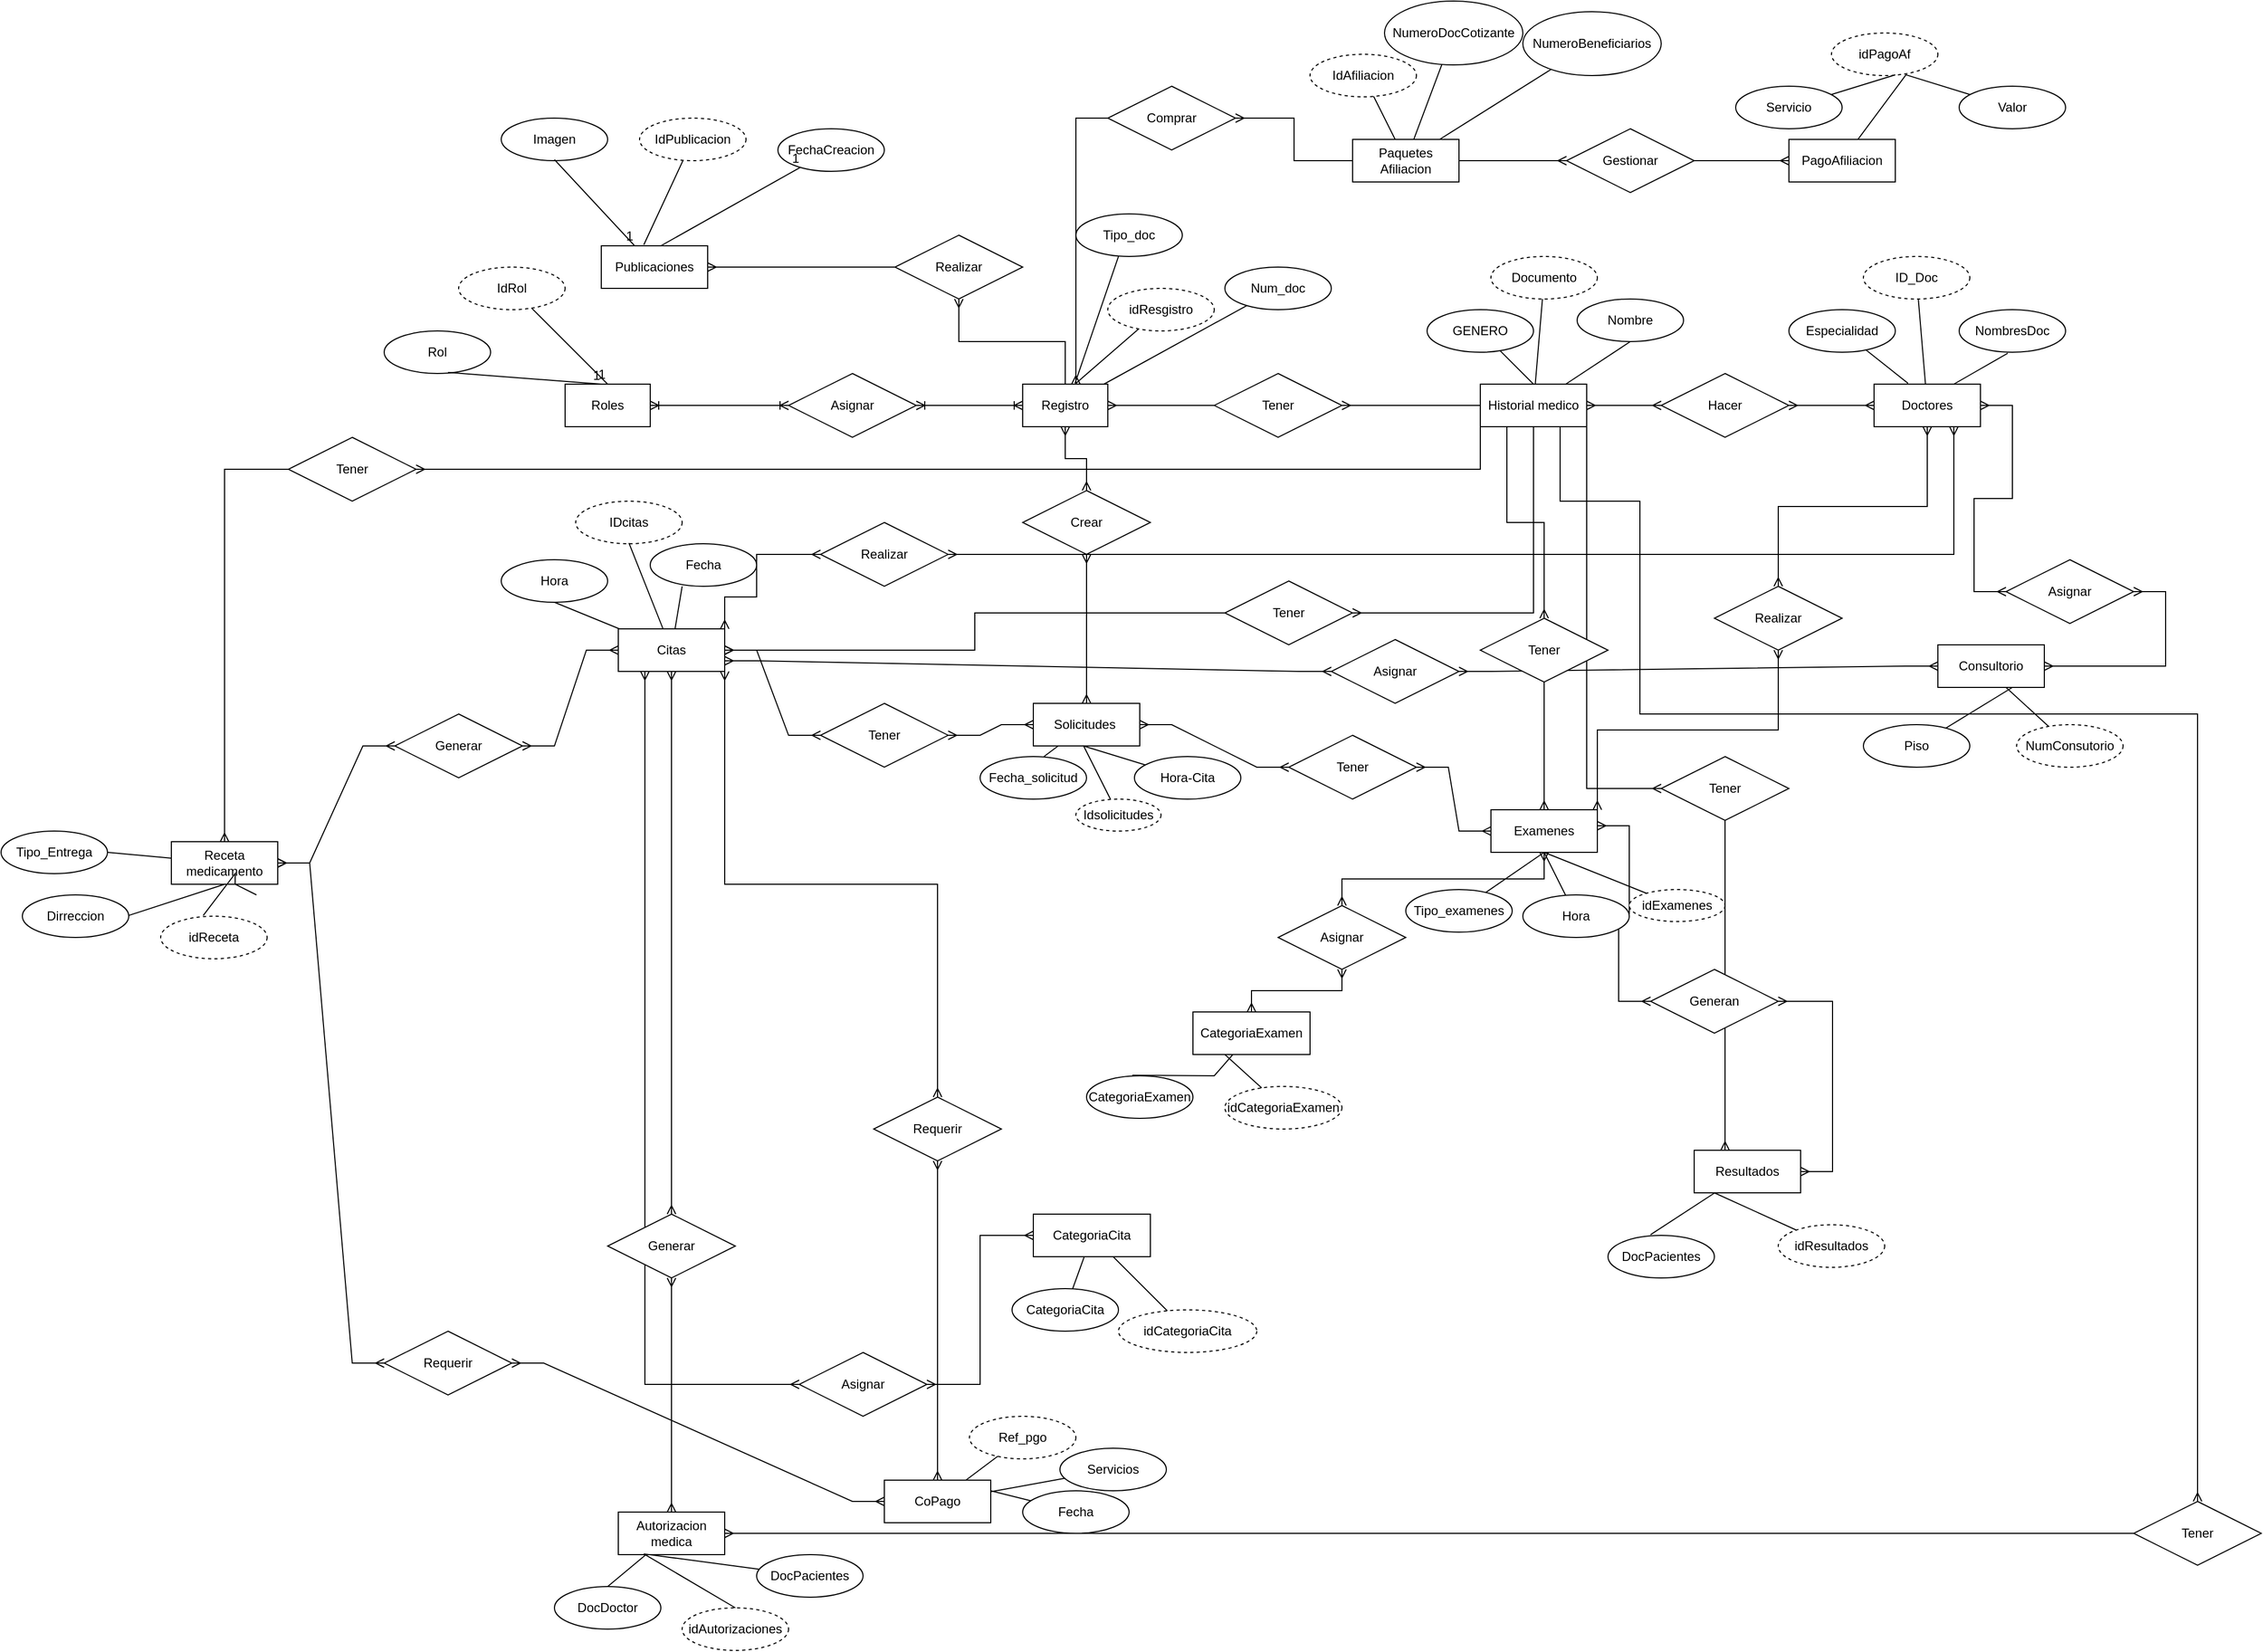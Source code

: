 <mxfile version="24.5.5" type="google">
  <diagram id="TvFTJpD-84633DW3qTHx" name="EntidadRelacion">
    <mxGraphModel grid="1" page="1" gridSize="10" guides="1" tooltips="1" connect="1" arrows="1" fold="1" pageScale="1" pageWidth="827" pageHeight="1169" math="0" shadow="0">
      <root>
        <mxCell id="0" />
        <mxCell id="1" parent="0" />
        <mxCell id="t69FuDpfa9cgYGg4j1Pl-1" value="Roles" style="whiteSpace=wrap;html=1;align=center;" vertex="1" parent="1">
          <mxGeometry x="180" y="320" width="80" height="40" as="geometry" />
        </mxCell>
        <mxCell id="v7Xdblkcc-aNvK0DpxJ9-2" style="edgeStyle=orthogonalEdgeStyle;rounded=0;orthogonalLoop=1;jettySize=auto;html=1;entryX=0.5;entryY=0;entryDx=0;entryDy=0;endArrow=ERmany;endFill=0;startArrow=ERmany;startFill=0;" edge="1" parent="1" source="7DUqJgxupOhNcwciF-pr-10" target="t69FuDpfa9cgYGg4j1Pl-5">
          <mxGeometry relative="1" as="geometry" />
        </mxCell>
        <mxCell id="v7Xdblkcc-aNvK0DpxJ9-4" style="edgeStyle=orthogonalEdgeStyle;rounded=0;orthogonalLoop=1;jettySize=auto;html=1;entryX=0;entryY=0.5;entryDx=0;entryDy=0;startArrow=ERmany;startFill=0;endArrow=none;endFill=0;" edge="1" parent="1" source="JToe3xS23w6gzhWZ4CIW-6" target="t69FuDpfa9cgYGg4j1Pl-3">
          <mxGeometry relative="1" as="geometry" />
        </mxCell>
        <mxCell id="t69FuDpfa9cgYGg4j1Pl-2" value="Registro" style="whiteSpace=wrap;html=1;align=center;" vertex="1" parent="1">
          <mxGeometry x="610" y="320" width="80" height="40" as="geometry" />
        </mxCell>
        <mxCell id="t69FuDpfa9cgYGg4j1Pl-3" value="Paquetes Afiliacion" style="whiteSpace=wrap;html=1;align=center;" vertex="1" parent="1">
          <mxGeometry x="920" y="90" width="100" height="40" as="geometry" />
        </mxCell>
        <mxCell id="t69FuDpfa9cgYGg4j1Pl-4" value="Historial medico" style="whiteSpace=wrap;html=1;align=center;" vertex="1" parent="1">
          <mxGeometry x="1040" y="320" width="100" height="40" as="geometry" />
        </mxCell>
        <mxCell id="t69FuDpfa9cgYGg4j1Pl-5" value="Solicitudes&amp;nbsp;" style="whiteSpace=wrap;html=1;align=center;" vertex="1" parent="1">
          <mxGeometry x="620" y="620" width="100" height="40" as="geometry" />
        </mxCell>
        <mxCell id="v7Xdblkcc-aNvK0DpxJ9-3" style="edgeStyle=orthogonalEdgeStyle;rounded=0;orthogonalLoop=1;jettySize=auto;html=1;endArrow=none;endFill=0;startArrow=ERmany;startFill=0;" edge="1" parent="1" source="JToe3xS23w6gzhWZ4CIW-2" target="t69FuDpfa9cgYGg4j1Pl-2">
          <mxGeometry relative="1" as="geometry" />
        </mxCell>
        <mxCell id="t69FuDpfa9cgYGg4j1Pl-6" value="Publicaciones" style="whiteSpace=wrap;html=1;align=center;" vertex="1" parent="1">
          <mxGeometry x="214" y="190" width="100" height="40" as="geometry" />
        </mxCell>
        <mxCell id="7DUqJgxupOhNcwciF-pr-4" style="edgeStyle=orthogonalEdgeStyle;rounded=0;orthogonalLoop=1;jettySize=auto;html=1;endArrow=ERmany;endFill=0;startArrow=ERmany;startFill=0;" edge="1" parent="1" source="7DUqJgxupOhNcwciF-pr-6" target="t69FuDpfa9cgYGg4j1Pl-4">
          <mxGeometry relative="1" as="geometry" />
        </mxCell>
        <mxCell id="t69FuDpfa9cgYGg4j1Pl-8" value="Doctores" style="whiteSpace=wrap;html=1;align=center;" vertex="1" parent="1">
          <mxGeometry x="1410" y="320" width="100" height="40" as="geometry" />
        </mxCell>
        <mxCell id="7DUqJgxupOhNcwciF-pr-11" style="edgeStyle=orthogonalEdgeStyle;rounded=0;orthogonalLoop=1;jettySize=auto;html=1;startArrow=ERmany;startFill=0;endArrow=none;endFill=0;" edge="1" parent="1" source="7DUqJgxupOhNcwciF-pr-14" target="t69FuDpfa9cgYGg4j1Pl-4">
          <mxGeometry relative="1" as="geometry" />
        </mxCell>
        <mxCell id="7DUqJgxupOhNcwciF-pr-22" style="edgeStyle=orthogonalEdgeStyle;rounded=0;orthogonalLoop=1;jettySize=auto;html=1;exitX=1;exitY=0.5;exitDx=0;exitDy=0;entryX=0;entryY=0.5;entryDx=0;entryDy=0;startArrow=ERmany;startFill=0;endArrow=ERmany;endFill=0;" edge="1" parent="1" source="7DUqJgxupOhNcwciF-pr-48" target="t69FuDpfa9cgYGg4j1Pl-18">
          <mxGeometry relative="1" as="geometry">
            <mxPoint x="320" y="720" as="targetPoint" />
          </mxGeometry>
        </mxCell>
        <mxCell id="7DUqJgxupOhNcwciF-pr-23" style="edgeStyle=orthogonalEdgeStyle;rounded=0;orthogonalLoop=1;jettySize=auto;html=1;startArrow=ERmany;startFill=0;endArrow=ERmany;endFill=0;" edge="1" parent="1" source="7DUqJgxupOhNcwciF-pr-50" target="t69FuDpfa9cgYGg4j1Pl-13">
          <mxGeometry relative="1" as="geometry" />
        </mxCell>
        <mxCell id="7DUqJgxupOhNcwciF-pr-24" style="edgeStyle=orthogonalEdgeStyle;rounded=0;orthogonalLoop=1;jettySize=auto;html=1;entryX=0.5;entryY=0;entryDx=0;entryDy=0;exitX=0.5;exitY=1;exitDx=0;exitDy=0;startArrow=ERmany;startFill=0;endArrow=ERmany;endFill=0;" edge="1" parent="1" source="7DUqJgxupOhNcwciF-pr-53" target="t69FuDpfa9cgYGg4j1Pl-14">
          <mxGeometry relative="1" as="geometry" />
        </mxCell>
        <mxCell id="7DUqJgxupOhNcwciF-pr-78" style="edgeStyle=orthogonalEdgeStyle;rounded=0;orthogonalLoop=1;jettySize=auto;html=1;entryX=0.75;entryY=1;entryDx=0;entryDy=0;exitX=1;exitY=0.5;exitDx=0;exitDy=0;startArrow=ERmany;startFill=0;endArrow=ERmany;endFill=0;" edge="1" parent="1" source="7DUqJgxupOhNcwciF-pr-79" target="t69FuDpfa9cgYGg4j1Pl-8">
          <mxGeometry relative="1" as="geometry">
            <Array as="points">
              <mxPoint x="1485" y="480" />
            </Array>
          </mxGeometry>
        </mxCell>
        <mxCell id="t69FuDpfa9cgYGg4j1Pl-9" value="Citas" style="whiteSpace=wrap;html=1;align=center;" vertex="1" parent="1">
          <mxGeometry x="230" y="550" width="100" height="40" as="geometry" />
        </mxCell>
        <mxCell id="t69FuDpfa9cgYGg4j1Pl-10" value="Consultorio" style="whiteSpace=wrap;html=1;align=center;" vertex="1" parent="1">
          <mxGeometry x="1470" y="565" width="100" height="40" as="geometry" />
        </mxCell>
        <mxCell id="7DUqJgxupOhNcwciF-pr-12" style="edgeStyle=orthogonalEdgeStyle;rounded=0;orthogonalLoop=1;jettySize=auto;html=1;entryX=0.25;entryY=1;entryDx=0;entryDy=0;endArrow=none;endFill=0;startArrow=ERmany;startFill=0;" edge="1" parent="1" source="7DUqJgxupOhNcwciF-pr-69" target="t69FuDpfa9cgYGg4j1Pl-4">
          <mxGeometry relative="1" as="geometry" />
        </mxCell>
        <mxCell id="7DUqJgxupOhNcwciF-pr-27" style="edgeStyle=orthogonalEdgeStyle;rounded=0;orthogonalLoop=1;jettySize=auto;html=1;exitX=0.5;exitY=1;exitDx=0;exitDy=0;startArrow=ERmany;startFill=0;endArrow=ERmany;endFill=0;" edge="1" parent="1" source="7DUqJgxupOhNcwciF-pr-47" target="t69FuDpfa9cgYGg4j1Pl-19">
          <mxGeometry relative="1" as="geometry" />
        </mxCell>
        <mxCell id="7DUqJgxupOhNcwciF-pr-75" style="edgeStyle=orthogonalEdgeStyle;rounded=0;orthogonalLoop=1;jettySize=auto;html=1;exitX=0.5;exitY=0;exitDx=0;exitDy=0;startArrow=ERmany;startFill=0;endArrow=ERmany;endFill=0;" edge="1" parent="1" source="7DUqJgxupOhNcwciF-pr-76" target="t69FuDpfa9cgYGg4j1Pl-8">
          <mxGeometry relative="1" as="geometry" />
        </mxCell>
        <mxCell id="t69FuDpfa9cgYGg4j1Pl-11" value="Examenes" style="whiteSpace=wrap;html=1;align=center;" vertex="1" parent="1">
          <mxGeometry x="1050" y="720" width="100" height="40" as="geometry" />
        </mxCell>
        <mxCell id="7DUqJgxupOhNcwciF-pr-59" style="edgeStyle=orthogonalEdgeStyle;rounded=0;orthogonalLoop=1;jettySize=auto;html=1;entryX=0;entryY=1;entryDx=0;entryDy=0;endArrow=none;endFill=0;startArrow=ERmany;startFill=0;" edge="1" parent="1" source="7DUqJgxupOhNcwciF-pr-61" target="t69FuDpfa9cgYGg4j1Pl-4">
          <mxGeometry relative="1" as="geometry">
            <Array as="points">
              <mxPoint x="1040" y="400" />
            </Array>
          </mxGeometry>
        </mxCell>
        <mxCell id="t69FuDpfa9cgYGg4j1Pl-12" value="Receta medicamento" style="whiteSpace=wrap;html=1;align=center;" vertex="1" parent="1">
          <mxGeometry x="-190" y="750" width="100" height="40" as="geometry" />
        </mxCell>
        <mxCell id="7DUqJgxupOhNcwciF-pr-52" style="edgeStyle=orthogonalEdgeStyle;rounded=0;orthogonalLoop=1;jettySize=auto;html=1;entryX=0.75;entryY=1;entryDx=0;entryDy=0;endArrow=none;endFill=0;startArrow=ERmany;startFill=0;exitX=0.5;exitY=0;exitDx=0;exitDy=0;" edge="1" parent="1" source="7DUqJgxupOhNcwciF-pr-71" target="t69FuDpfa9cgYGg4j1Pl-4">
          <mxGeometry relative="1" as="geometry">
            <Array as="points">
              <mxPoint x="1714" y="630" />
              <mxPoint x="1190" y="630" />
              <mxPoint x="1190" y="430" />
              <mxPoint x="1115" y="430" />
            </Array>
          </mxGeometry>
        </mxCell>
        <mxCell id="t69FuDpfa9cgYGg4j1Pl-13" value="Autorizacion medica" style="whiteSpace=wrap;html=1;align=center;" vertex="1" parent="1">
          <mxGeometry x="230" y="1380" width="100" height="40" as="geometry" />
        </mxCell>
        <mxCell id="t69FuDpfa9cgYGg4j1Pl-14" value="CoPago" style="whiteSpace=wrap;html=1;align=center;" vertex="1" parent="1">
          <mxGeometry x="480" y="1350" width="100" height="40" as="geometry" />
        </mxCell>
        <mxCell id="t69FuDpfa9cgYGg4j1Pl-15" value="PagoAfiliacion" style="whiteSpace=wrap;html=1;align=center;" vertex="1" parent="1">
          <mxGeometry x="1330" y="90" width="100" height="40" as="geometry" />
        </mxCell>
        <mxCell id="7DUqJgxupOhNcwciF-pr-60" style="edgeStyle=orthogonalEdgeStyle;rounded=0;orthogonalLoop=1;jettySize=auto;html=1;entryX=1;entryY=1;entryDx=0;entryDy=0;startArrow=ERmany;startFill=0;endArrow=none;endFill=0;" edge="1" parent="1" source="7DUqJgxupOhNcwciF-pr-63" target="t69FuDpfa9cgYGg4j1Pl-4">
          <mxGeometry relative="1" as="geometry">
            <Array as="points" />
          </mxGeometry>
        </mxCell>
        <mxCell id="t69FuDpfa9cgYGg4j1Pl-16" value="Resultados" style="whiteSpace=wrap;html=1;align=center;" vertex="1" parent="1">
          <mxGeometry x="1241" y="1040" width="100" height="40" as="geometry" />
        </mxCell>
        <mxCell id="t69FuDpfa9cgYGg4j1Pl-18" value="CategoriaCita" style="whiteSpace=wrap;html=1;align=center;" vertex="1" parent="1">
          <mxGeometry x="620" y="1100" width="110" height="40" as="geometry" />
        </mxCell>
        <mxCell id="t69FuDpfa9cgYGg4j1Pl-19" value="CategoriaExamen" style="whiteSpace=wrap;html=1;align=center;" vertex="1" parent="1">
          <mxGeometry x="770" y="910" width="110" height="40" as="geometry" />
        </mxCell>
        <mxCell id="t69FuDpfa9cgYGg4j1Pl-20" style="edgeStyle=orthogonalEdgeStyle;rounded=0;orthogonalLoop=1;jettySize=auto;html=1;exitX=0.5;exitY=1;exitDx=0;exitDy=0;" edge="1" parent="1">
          <mxGeometry relative="1" as="geometry">
            <mxPoint x="680" y="1140" as="sourcePoint" />
            <mxPoint x="680" y="1140" as="targetPoint" />
          </mxGeometry>
        </mxCell>
        <mxCell id="t69FuDpfa9cgYGg4j1Pl-21" value="" style="edgeStyle=entityRelationEdgeStyle;fontSize=12;html=1;endArrow=ERoneToMany;startArrow=ERoneToMany;rounded=0;entryX=0;entryY=0.5;entryDx=0;entryDy=0;" edge="1" parent="1" source="v7Xdblkcc-aNvK0DpxJ9-6" target="t69FuDpfa9cgYGg4j1Pl-2">
          <mxGeometry width="100" height="100" relative="1" as="geometry">
            <mxPoint x="280" y="250" as="sourcePoint" />
            <mxPoint x="380" y="150" as="targetPoint" />
          </mxGeometry>
        </mxCell>
        <mxCell id="t69FuDpfa9cgYGg4j1Pl-22" value="" style="edgeStyle=entityRelationEdgeStyle;fontSize=12;html=1;endArrow=ERmany;rounded=0;" edge="1" parent="1" source="7DUqJgxupOhNcwciF-pr-3" target="t69FuDpfa9cgYGg4j1Pl-2">
          <mxGeometry width="100" height="100" relative="1" as="geometry">
            <mxPoint x="280" y="550" as="sourcePoint" />
            <mxPoint x="380" y="450" as="targetPoint" />
          </mxGeometry>
        </mxCell>
        <mxCell id="t69FuDpfa9cgYGg4j1Pl-27" value="" style="edgeStyle=entityRelationEdgeStyle;fontSize=12;html=1;endArrow=ERmany;rounded=0;" edge="1" parent="1" source="JToe3xS23w6gzhWZ4CIW-7" target="t69FuDpfa9cgYGg4j1Pl-15">
          <mxGeometry width="100" height="100" relative="1" as="geometry">
            <mxPoint x="500" y="350" as="sourcePoint" />
            <mxPoint x="600" y="250" as="targetPoint" />
          </mxGeometry>
        </mxCell>
        <mxCell id="t69FuDpfa9cgYGg4j1Pl-29" value="" style="edgeStyle=entityRelationEdgeStyle;fontSize=12;html=1;endArrow=ERmany;startArrow=ERmany;rounded=0;" edge="1" parent="1" source="7DUqJgxupOhNcwciF-pr-19" target="t69FuDpfa9cgYGg4j1Pl-5">
          <mxGeometry width="100" height="100" relative="1" as="geometry">
            <mxPoint x="390" y="600" as="sourcePoint" />
            <mxPoint x="490" y="500" as="targetPoint" />
            <Array as="points">
              <mxPoint x="330" y="480" />
            </Array>
          </mxGeometry>
        </mxCell>
        <mxCell id="t69FuDpfa9cgYGg4j1Pl-30" value="" style="edgeStyle=entityRelationEdgeStyle;fontSize=12;html=1;endArrow=ERmany;startArrow=ERmany;rounded=0;" edge="1" parent="1" source="7DUqJgxupOhNcwciF-pr-18" target="t69FuDpfa9cgYGg4j1Pl-5">
          <mxGeometry width="100" height="100" relative="1" as="geometry">
            <mxPoint x="390" y="600" as="sourcePoint" />
            <mxPoint x="490" y="500" as="targetPoint" />
          </mxGeometry>
        </mxCell>
        <mxCell id="t69FuDpfa9cgYGg4j1Pl-40" value="" style="edgeStyle=entityRelationEdgeStyle;fontSize=12;html=1;endArrow=ERmany;startArrow=ERmany;rounded=0;" edge="1" parent="1" source="7DUqJgxupOhNcwciF-pr-58" target="t69FuDpfa9cgYGg4j1Pl-9">
          <mxGeometry width="100" height="100" relative="1" as="geometry">
            <mxPoint x="-120" y="790" as="sourcePoint" />
            <mxPoint x="500" y="780" as="targetPoint" />
            <Array as="points" />
          </mxGeometry>
        </mxCell>
        <mxCell id="t69FuDpfa9cgYGg4j1Pl-41" value="" style="edgeStyle=entityRelationEdgeStyle;fontSize=12;html=1;endArrow=ERmany;startArrow=ERmany;rounded=0;" edge="1" parent="1" source="7DUqJgxupOhNcwciF-pr-66" target="t69FuDpfa9cgYGg4j1Pl-16">
          <mxGeometry width="100" height="100" relative="1" as="geometry">
            <mxPoint x="400" y="880" as="sourcePoint" />
            <mxPoint x="540" y="920" as="targetPoint" />
          </mxGeometry>
        </mxCell>
        <mxCell id="t69FuDpfa9cgYGg4j1Pl-43" value="" style="edgeStyle=entityRelationEdgeStyle;fontSize=12;html=1;endArrow=ERmany;startArrow=ERmany;rounded=0;" edge="1" parent="1" source="7DUqJgxupOhNcwciF-pr-56" target="t69FuDpfa9cgYGg4j1Pl-12">
          <mxGeometry width="100" height="100" relative="1" as="geometry">
            <mxPoint x="400" y="1030" as="sourcePoint" />
            <mxPoint x="500" y="930" as="targetPoint" />
            <Array as="points" />
          </mxGeometry>
        </mxCell>
        <mxCell id="t69FuDpfa9cgYGg4j1Pl-49" value="" style="edgeStyle=entityRelationEdgeStyle;fontSize=12;html=1;endArrow=ERmany;startArrow=ERmany;rounded=0;" edge="1" parent="1" source="7DUqJgxupOhNcwciF-pr-8" target="t69FuDpfa9cgYGg4j1Pl-10">
          <mxGeometry width="100" height="100" relative="1" as="geometry">
            <mxPoint x="920" y="470" as="sourcePoint" />
            <mxPoint x="1020" y="370" as="targetPoint" />
          </mxGeometry>
        </mxCell>
        <mxCell id="t69FuDpfa9cgYGg4j1Pl-52" value="" style="edgeStyle=entityRelationEdgeStyle;fontSize=12;html=1;endArrow=ERmany;startArrow=ERmany;rounded=0;" edge="1" parent="1" source="7DUqJgxupOhNcwciF-pr-16" target="t69FuDpfa9cgYGg4j1Pl-10">
          <mxGeometry width="100" height="100" relative="1" as="geometry">
            <mxPoint x="280" y="760" as="sourcePoint" />
            <mxPoint x="380" y="660" as="targetPoint" />
          </mxGeometry>
        </mxCell>
        <mxCell id="v7Xdblkcc-aNvK0DpxJ9-5" value="" style="edgeStyle=entityRelationEdgeStyle;fontSize=12;html=1;endArrow=ERoneToMany;startArrow=ERoneToMany;rounded=0;entryX=0;entryY=0.5;entryDx=0;entryDy=0;" edge="1" parent="1" source="t69FuDpfa9cgYGg4j1Pl-1" target="v7Xdblkcc-aNvK0DpxJ9-6">
          <mxGeometry width="100" height="100" relative="1" as="geometry">
            <mxPoint x="260" y="340" as="sourcePoint" />
            <mxPoint x="630" y="340" as="targetPoint" />
          </mxGeometry>
        </mxCell>
        <mxCell id="v7Xdblkcc-aNvK0DpxJ9-6" value="Asignar" style="shape=rhombus;perimeter=rhombusPerimeter;whiteSpace=wrap;html=1;align=center;" vertex="1" parent="1">
          <mxGeometry x="390" y="310" width="120" height="60" as="geometry" />
        </mxCell>
        <mxCell id="JToe3xS23w6gzhWZ4CIW-4" value="" style="edgeStyle=orthogonalEdgeStyle;rounded=0;orthogonalLoop=1;jettySize=auto;html=1;endArrow=none;endFill=0;startArrow=ERmany;startFill=0;" edge="1" parent="1" source="t69FuDpfa9cgYGg4j1Pl-6" target="JToe3xS23w6gzhWZ4CIW-2">
          <mxGeometry relative="1" as="geometry">
            <mxPoint x="370" y="140" as="sourcePoint" />
            <mxPoint x="670" y="320" as="targetPoint" />
          </mxGeometry>
        </mxCell>
        <mxCell id="JToe3xS23w6gzhWZ4CIW-2" value="Realizar" style="shape=rhombus;perimeter=rhombusPerimeter;whiteSpace=wrap;html=1;align=center;" vertex="1" parent="1">
          <mxGeometry x="490" y="180" width="120" height="60" as="geometry" />
        </mxCell>
        <mxCell id="JToe3xS23w6gzhWZ4CIW-5" value="" style="edgeStyle=orthogonalEdgeStyle;rounded=0;orthogonalLoop=1;jettySize=auto;html=1;entryX=0;entryY=0.5;entryDx=0;entryDy=0;exitX=0.625;exitY=0;exitDx=0;exitDy=0;exitPerimeter=0;startArrow=ERmany;startFill=0;endArrow=none;endFill=0;" edge="1" parent="1" source="t69FuDpfa9cgYGg4j1Pl-2" target="JToe3xS23w6gzhWZ4CIW-6">
          <mxGeometry relative="1" as="geometry">
            <mxPoint x="680" y="320" as="sourcePoint" />
            <mxPoint x="870" y="230" as="targetPoint" />
          </mxGeometry>
        </mxCell>
        <mxCell id="JToe3xS23w6gzhWZ4CIW-6" value="Comprar" style="shape=rhombus;perimeter=rhombusPerimeter;whiteSpace=wrap;html=1;align=center;" vertex="1" parent="1">
          <mxGeometry x="690" y="40" width="120" height="60" as="geometry" />
        </mxCell>
        <mxCell id="JToe3xS23w6gzhWZ4CIW-8" value="" style="edgeStyle=entityRelationEdgeStyle;fontSize=12;html=1;endArrow=ERmany;rounded=0;" edge="1" parent="1" source="t69FuDpfa9cgYGg4j1Pl-3" target="JToe3xS23w6gzhWZ4CIW-7">
          <mxGeometry width="100" height="100" relative="1" as="geometry">
            <mxPoint x="1020" y="110" as="sourcePoint" />
            <mxPoint x="1191" y="110" as="targetPoint" />
          </mxGeometry>
        </mxCell>
        <mxCell id="JToe3xS23w6gzhWZ4CIW-7" value="Gestionar" style="shape=rhombus;perimeter=rhombusPerimeter;whiteSpace=wrap;html=1;align=center;" vertex="1" parent="1">
          <mxGeometry x="1121" y="80" width="120" height="60" as="geometry" />
        </mxCell>
        <mxCell id="7DUqJgxupOhNcwciF-pr-2" value="" style="edgeStyle=entityRelationEdgeStyle;fontSize=12;html=1;endArrow=ERmany;rounded=0;" edge="1" parent="1" source="t69FuDpfa9cgYGg4j1Pl-4" target="7DUqJgxupOhNcwciF-pr-3">
          <mxGeometry width="100" height="100" relative="1" as="geometry">
            <mxPoint x="1040" y="340" as="sourcePoint" />
            <mxPoint x="710" y="340" as="targetPoint" />
          </mxGeometry>
        </mxCell>
        <mxCell id="7DUqJgxupOhNcwciF-pr-3" value="Tener" style="shape=rhombus;perimeter=rhombusPerimeter;whiteSpace=wrap;html=1;align=center;" vertex="1" parent="1">
          <mxGeometry x="790" y="310" width="120" height="60" as="geometry" />
        </mxCell>
        <mxCell id="7DUqJgxupOhNcwciF-pr-5" value="" style="edgeStyle=orthogonalEdgeStyle;rounded=0;orthogonalLoop=1;jettySize=auto;html=1;endArrow=ERmany;endFill=0;startArrow=ERmany;startFill=0;" edge="1" parent="1" source="t69FuDpfa9cgYGg4j1Pl-8" target="7DUqJgxupOhNcwciF-pr-6">
          <mxGeometry relative="1" as="geometry">
            <mxPoint x="1410" y="340" as="sourcePoint" />
            <mxPoint x="1140" y="340" as="targetPoint" />
          </mxGeometry>
        </mxCell>
        <mxCell id="7DUqJgxupOhNcwciF-pr-6" value="Hacer" style="shape=rhombus;perimeter=rhombusPerimeter;whiteSpace=wrap;html=1;align=center;" vertex="1" parent="1">
          <mxGeometry x="1210" y="310" width="120" height="60" as="geometry" />
        </mxCell>
        <mxCell id="7DUqJgxupOhNcwciF-pr-7" value="" style="edgeStyle=entityRelationEdgeStyle;fontSize=12;html=1;endArrow=ERmany;startArrow=ERmany;rounded=0;" edge="1" parent="1" source="t69FuDpfa9cgYGg4j1Pl-8" target="7DUqJgxupOhNcwciF-pr-8">
          <mxGeometry width="100" height="100" relative="1" as="geometry">
            <mxPoint x="1510" y="340" as="sourcePoint" />
            <mxPoint x="1500" y="540" as="targetPoint" />
          </mxGeometry>
        </mxCell>
        <mxCell id="7DUqJgxupOhNcwciF-pr-8" value="Asignar" style="shape=rhombus;perimeter=rhombusPerimeter;whiteSpace=wrap;html=1;align=center;" vertex="1" parent="1">
          <mxGeometry x="1534" y="485" width="120" height="60" as="geometry" />
        </mxCell>
        <mxCell id="7DUqJgxupOhNcwciF-pr-9" value="" style="edgeStyle=orthogonalEdgeStyle;rounded=0;orthogonalLoop=1;jettySize=auto;html=1;entryX=0.5;entryY=0;entryDx=0;entryDy=0;endArrow=ERmany;endFill=0;startArrow=ERmany;startFill=0;" edge="1" parent="1" source="t69FuDpfa9cgYGg4j1Pl-2" target="7DUqJgxupOhNcwciF-pr-10">
          <mxGeometry relative="1" as="geometry">
            <mxPoint x="670" y="360" as="sourcePoint" />
            <mxPoint x="670" y="560" as="targetPoint" />
          </mxGeometry>
        </mxCell>
        <mxCell id="7DUqJgxupOhNcwciF-pr-10" value="Crear" style="shape=rhombus;perimeter=rhombusPerimeter;whiteSpace=wrap;html=1;align=center;" vertex="1" parent="1">
          <mxGeometry x="610" y="420" width="120" height="60" as="geometry" />
        </mxCell>
        <mxCell id="7DUqJgxupOhNcwciF-pr-13" value="" style="edgeStyle=orthogonalEdgeStyle;rounded=0;orthogonalLoop=1;jettySize=auto;html=1;startArrow=ERmany;startFill=0;endArrow=none;endFill=0;" edge="1" parent="1" source="t69FuDpfa9cgYGg4j1Pl-9" target="7DUqJgxupOhNcwciF-pr-14">
          <mxGeometry relative="1" as="geometry">
            <mxPoint x="400" y="580" as="sourcePoint" />
            <mxPoint x="1090" y="360" as="targetPoint" />
          </mxGeometry>
        </mxCell>
        <mxCell id="7DUqJgxupOhNcwciF-pr-14" value="Tener" style="shape=rhombus;perimeter=rhombusPerimeter;whiteSpace=wrap;html=1;align=center;" vertex="1" parent="1">
          <mxGeometry x="800" y="505" width="120" height="60" as="geometry" />
        </mxCell>
        <mxCell id="7DUqJgxupOhNcwciF-pr-15" value="" style="edgeStyle=entityRelationEdgeStyle;fontSize=12;html=1;endArrow=ERmany;startArrow=ERmany;rounded=0;exitX=1;exitY=0.75;exitDx=0;exitDy=0;" edge="1" parent="1" source="t69FuDpfa9cgYGg4j1Pl-9" target="7DUqJgxupOhNcwciF-pr-16">
          <mxGeometry width="100" height="100" relative="1" as="geometry">
            <mxPoint x="400" y="590" as="sourcePoint" />
            <mxPoint x="1470" y="585" as="targetPoint" />
          </mxGeometry>
        </mxCell>
        <mxCell id="7DUqJgxupOhNcwciF-pr-16" value="Asignar" style="shape=rhombus;perimeter=rhombusPerimeter;whiteSpace=wrap;html=1;align=center;" vertex="1" parent="1">
          <mxGeometry x="900" y="560" width="120" height="60" as="geometry" />
        </mxCell>
        <mxCell id="7DUqJgxupOhNcwciF-pr-17" value="" style="edgeStyle=entityRelationEdgeStyle;fontSize=12;html=1;endArrow=ERmany;startArrow=ERmany;rounded=0;" edge="1" parent="1" source="t69FuDpfa9cgYGg4j1Pl-9" target="7DUqJgxupOhNcwciF-pr-18">
          <mxGeometry width="100" height="100" relative="1" as="geometry">
            <mxPoint x="330" y="570" as="sourcePoint" />
            <mxPoint x="620" y="640" as="targetPoint" />
          </mxGeometry>
        </mxCell>
        <mxCell id="7DUqJgxupOhNcwciF-pr-18" value="Tener" style="shape=rhombus;perimeter=rhombusPerimeter;whiteSpace=wrap;html=1;align=center;" vertex="1" parent="1">
          <mxGeometry x="420" y="620" width="120" height="60" as="geometry" />
        </mxCell>
        <mxCell id="7DUqJgxupOhNcwciF-pr-20" value="" style="edgeStyle=entityRelationEdgeStyle;fontSize=12;html=1;endArrow=ERmany;startArrow=ERmany;rounded=0;" edge="1" parent="1" source="t69FuDpfa9cgYGg4j1Pl-11" target="7DUqJgxupOhNcwciF-pr-19">
          <mxGeometry width="100" height="100" relative="1" as="geometry">
            <mxPoint x="1050" y="740" as="sourcePoint" />
            <mxPoint x="720" y="640" as="targetPoint" />
            <Array as="points">
              <mxPoint x="340" y="610" />
              <mxPoint x="380" y="470" />
            </Array>
          </mxGeometry>
        </mxCell>
        <mxCell id="7DUqJgxupOhNcwciF-pr-19" value="Tener" style="shape=rhombus;perimeter=rhombusPerimeter;whiteSpace=wrap;html=1;align=center;" vertex="1" parent="1">
          <mxGeometry x="860" y="650" width="120" height="60" as="geometry" />
        </mxCell>
        <mxCell id="7DUqJgxupOhNcwciF-pr-46" value="" style="edgeStyle=orthogonalEdgeStyle;rounded=0;orthogonalLoop=1;jettySize=auto;html=1;exitX=0.5;exitY=1;exitDx=0;exitDy=0;startArrow=ERmany;startFill=0;endArrow=ERmany;endFill=0;" edge="1" parent="1" source="t69FuDpfa9cgYGg4j1Pl-11" target="7DUqJgxupOhNcwciF-pr-47">
          <mxGeometry relative="1" as="geometry">
            <mxPoint x="1100" y="760" as="sourcePoint" />
            <mxPoint x="805" y="910" as="targetPoint" />
          </mxGeometry>
        </mxCell>
        <mxCell id="7DUqJgxupOhNcwciF-pr-47" value="Asignar" style="shape=rhombus;perimeter=rhombusPerimeter;whiteSpace=wrap;html=1;align=center;" vertex="1" parent="1">
          <mxGeometry x="850" y="810" width="120" height="60" as="geometry" />
        </mxCell>
        <mxCell id="7DUqJgxupOhNcwciF-pr-49" value="" style="edgeStyle=orthogonalEdgeStyle;rounded=0;orthogonalLoop=1;jettySize=auto;html=1;exitX=0.25;exitY=1;exitDx=0;exitDy=0;entryX=0;entryY=0.5;entryDx=0;entryDy=0;startArrow=ERmany;startFill=0;endArrow=ERmany;endFill=0;" edge="1" parent="1" source="t69FuDpfa9cgYGg4j1Pl-9" target="7DUqJgxupOhNcwciF-pr-48">
          <mxGeometry relative="1" as="geometry">
            <mxPoint x="660" y="1270" as="targetPoint" />
            <mxPoint x="255" y="590" as="sourcePoint" />
          </mxGeometry>
        </mxCell>
        <mxCell id="7DUqJgxupOhNcwciF-pr-48" value="Asignar" style="shape=rhombus;perimeter=rhombusPerimeter;whiteSpace=wrap;html=1;align=center;" vertex="1" parent="1">
          <mxGeometry x="400" y="1230" width="120" height="60" as="geometry" />
        </mxCell>
        <mxCell id="7DUqJgxupOhNcwciF-pr-51" value="" style="edgeStyle=orthogonalEdgeStyle;rounded=0;orthogonalLoop=1;jettySize=auto;html=1;startArrow=ERmany;startFill=0;endArrow=ERmany;endFill=0;" edge="1" parent="1" source="t69FuDpfa9cgYGg4j1Pl-9" target="7DUqJgxupOhNcwciF-pr-50">
          <mxGeometry relative="1" as="geometry">
            <mxPoint x="280" y="590" as="sourcePoint" />
            <mxPoint x="280" y="1370" as="targetPoint" />
          </mxGeometry>
        </mxCell>
        <mxCell id="7DUqJgxupOhNcwciF-pr-50" value="Generar" style="shape=rhombus;perimeter=rhombusPerimeter;whiteSpace=wrap;html=1;align=center;" vertex="1" parent="1">
          <mxGeometry x="220" y="1100" width="120" height="60" as="geometry" />
        </mxCell>
        <mxCell id="7DUqJgxupOhNcwciF-pr-54" value="" style="edgeStyle=orthogonalEdgeStyle;rounded=0;orthogonalLoop=1;jettySize=auto;html=1;entryX=0.5;entryY=0;entryDx=0;entryDy=0;exitX=1;exitY=1;exitDx=0;exitDy=0;startArrow=ERmany;startFill=0;endArrow=ERmany;endFill=0;" edge="1" parent="1" source="t69FuDpfa9cgYGg4j1Pl-9" target="7DUqJgxupOhNcwciF-pr-53">
          <mxGeometry relative="1" as="geometry">
            <mxPoint x="330" y="590" as="sourcePoint" />
            <mxPoint x="480" y="1350" as="targetPoint" />
          </mxGeometry>
        </mxCell>
        <mxCell id="7DUqJgxupOhNcwciF-pr-53" value="Requerir" style="shape=rhombus;perimeter=rhombusPerimeter;whiteSpace=wrap;html=1;align=center;" vertex="1" parent="1">
          <mxGeometry x="470" y="990" width="120" height="60" as="geometry" />
        </mxCell>
        <mxCell id="7DUqJgxupOhNcwciF-pr-55" value="" style="edgeStyle=entityRelationEdgeStyle;fontSize=12;html=1;endArrow=ERmany;startArrow=ERmany;rounded=0;" edge="1" parent="1" source="t69FuDpfa9cgYGg4j1Pl-14" target="7DUqJgxupOhNcwciF-pr-56">
          <mxGeometry width="100" height="100" relative="1" as="geometry">
            <mxPoint x="480" y="1370" as="sourcePoint" />
            <mxPoint x="-90" y="770" as="targetPoint" />
            <Array as="points">
              <mxPoint x="170" y="990" />
            </Array>
          </mxGeometry>
        </mxCell>
        <mxCell id="7DUqJgxupOhNcwciF-pr-56" value="Requerir" style="shape=rhombus;perimeter=rhombusPerimeter;whiteSpace=wrap;html=1;align=center;" vertex="1" parent="1">
          <mxGeometry x="10" y="1210" width="120" height="60" as="geometry" />
        </mxCell>
        <mxCell id="7DUqJgxupOhNcwciF-pr-57" value="" style="edgeStyle=entityRelationEdgeStyle;fontSize=12;html=1;endArrow=ERmany;startArrow=ERmany;rounded=0;" edge="1" parent="1" source="t69FuDpfa9cgYGg4j1Pl-12" target="7DUqJgxupOhNcwciF-pr-58">
          <mxGeometry width="100" height="100" relative="1" as="geometry">
            <mxPoint x="-90" y="770" as="sourcePoint" />
            <mxPoint x="230" y="570" as="targetPoint" />
            <Array as="points">
              <mxPoint x="-80" y="820" />
            </Array>
          </mxGeometry>
        </mxCell>
        <mxCell id="7DUqJgxupOhNcwciF-pr-58" value="Generar" style="shape=rhombus;perimeter=rhombusPerimeter;whiteSpace=wrap;html=1;align=center;" vertex="1" parent="1">
          <mxGeometry x="20" y="630" width="120" height="60" as="geometry" />
        </mxCell>
        <mxCell id="7DUqJgxupOhNcwciF-pr-62" value="" style="edgeStyle=orthogonalEdgeStyle;rounded=0;orthogonalLoop=1;jettySize=auto;html=1;entryX=0;entryY=1;entryDx=0;entryDy=0;endArrow=none;endFill=0;startArrow=ERmany;startFill=0;" edge="1" parent="1" source="t69FuDpfa9cgYGg4j1Pl-12" target="7DUqJgxupOhNcwciF-pr-61">
          <mxGeometry relative="1" as="geometry">
            <mxPoint x="-140" y="750" as="sourcePoint" />
            <mxPoint x="1040" y="360" as="targetPoint" />
            <Array as="points">
              <mxPoint x="-140" y="400" />
            </Array>
          </mxGeometry>
        </mxCell>
        <mxCell id="7DUqJgxupOhNcwciF-pr-61" value="Tener" style="shape=rhombus;perimeter=rhombusPerimeter;whiteSpace=wrap;html=1;align=center;" vertex="1" parent="1">
          <mxGeometry x="-80" y="370" width="120" height="60" as="geometry" />
        </mxCell>
        <mxCell id="7DUqJgxupOhNcwciF-pr-65" value="" style="edgeStyle=orthogonalEdgeStyle;rounded=0;orthogonalLoop=1;jettySize=auto;html=1;entryX=0.5;entryY=1;entryDx=0;entryDy=0;startArrow=ERmany;startFill=0;endArrow=none;endFill=0;" edge="1" parent="1" source="t69FuDpfa9cgYGg4j1Pl-16" target="7DUqJgxupOhNcwciF-pr-63">
          <mxGeometry relative="1" as="geometry">
            <mxPoint x="1270" y="980" as="sourcePoint" />
            <mxPoint x="1140" y="360" as="targetPoint" />
            <Array as="points">
              <mxPoint x="1270" y="830" />
              <mxPoint x="1270" y="830" />
            </Array>
          </mxGeometry>
        </mxCell>
        <mxCell id="7DUqJgxupOhNcwciF-pr-63" value="Tener" style="shape=rhombus;perimeter=rhombusPerimeter;whiteSpace=wrap;html=1;align=center;" vertex="1" parent="1">
          <mxGeometry x="1210" y="670" width="120" height="60" as="geometry" />
        </mxCell>
        <mxCell id="7DUqJgxupOhNcwciF-pr-67" value="" style="edgeStyle=entityRelationEdgeStyle;fontSize=12;html=1;endArrow=ERmany;startArrow=ERmany;rounded=0;" edge="1" parent="1" target="7DUqJgxupOhNcwciF-pr-66">
          <mxGeometry width="100" height="100" relative="1" as="geometry">
            <mxPoint x="1150" y="735" as="sourcePoint" />
            <mxPoint x="1200" y="895" as="targetPoint" />
          </mxGeometry>
        </mxCell>
        <mxCell id="7DUqJgxupOhNcwciF-pr-66" value="Generan" style="shape=rhombus;perimeter=rhombusPerimeter;whiteSpace=wrap;html=1;align=center;" vertex="1" parent="1">
          <mxGeometry x="1200" y="870" width="120" height="60" as="geometry" />
        </mxCell>
        <mxCell id="7DUqJgxupOhNcwciF-pr-68" value="" style="edgeStyle=orthogonalEdgeStyle;rounded=0;orthogonalLoop=1;jettySize=auto;html=1;entryX=0.5;entryY=1;entryDx=0;entryDy=0;endArrow=none;endFill=0;startArrow=ERmany;startFill=0;" edge="1" parent="1" source="t69FuDpfa9cgYGg4j1Pl-11" target="7DUqJgxupOhNcwciF-pr-69">
          <mxGeometry relative="1" as="geometry">
            <mxPoint x="1100" y="720" as="sourcePoint" />
            <mxPoint x="1065" y="360" as="targetPoint" />
          </mxGeometry>
        </mxCell>
        <mxCell id="7DUqJgxupOhNcwciF-pr-69" value="Tener" style="shape=rhombus;perimeter=rhombusPerimeter;whiteSpace=wrap;html=1;align=center;" vertex="1" parent="1">
          <mxGeometry x="1040" y="540" width="120" height="60" as="geometry" />
        </mxCell>
        <mxCell id="7DUqJgxupOhNcwciF-pr-72" value="" style="edgeStyle=orthogonalEdgeStyle;rounded=0;orthogonalLoop=1;jettySize=auto;html=1;endArrow=none;endFill=0;startArrow=ERmany;startFill=0;entryX=0;entryY=0.5;entryDx=0;entryDy=0;" edge="1" parent="1" source="t69FuDpfa9cgYGg4j1Pl-13" target="7DUqJgxupOhNcwciF-pr-71">
          <mxGeometry relative="1" as="geometry">
            <mxPoint x="330" y="1400" as="sourcePoint" />
            <mxPoint x="1060" y="1330" as="targetPoint" />
            <Array as="points" />
          </mxGeometry>
        </mxCell>
        <mxCell id="7DUqJgxupOhNcwciF-pr-71" value="Tener" style="shape=rhombus;perimeter=rhombusPerimeter;whiteSpace=wrap;html=1;align=center;" vertex="1" parent="1">
          <mxGeometry x="1654" y="1370" width="120" height="60" as="geometry" />
        </mxCell>
        <mxCell id="7DUqJgxupOhNcwciF-pr-77" value="" style="edgeStyle=orthogonalEdgeStyle;rounded=0;orthogonalLoop=1;jettySize=auto;html=1;exitX=1;exitY=0;exitDx=0;exitDy=0;startArrow=ERmany;startFill=0;endArrow=ERmany;endFill=0;" edge="1" parent="1" source="t69FuDpfa9cgYGg4j1Pl-11" target="7DUqJgxupOhNcwciF-pr-76">
          <mxGeometry relative="1" as="geometry">
            <mxPoint x="1150" y="720" as="sourcePoint" />
            <mxPoint x="1460" y="360" as="targetPoint" />
          </mxGeometry>
        </mxCell>
        <mxCell id="7DUqJgxupOhNcwciF-pr-76" value="Realizar" style="shape=rhombus;perimeter=rhombusPerimeter;whiteSpace=wrap;html=1;align=center;" vertex="1" parent="1">
          <mxGeometry x="1260" y="510" width="120" height="60" as="geometry" />
        </mxCell>
        <mxCell id="7DUqJgxupOhNcwciF-pr-80" value="" style="edgeStyle=orthogonalEdgeStyle;rounded=0;orthogonalLoop=1;jettySize=auto;html=1;entryX=0;entryY=0.5;entryDx=0;entryDy=0;exitX=1;exitY=0;exitDx=0;exitDy=0;endArrow=ERmany;endFill=0;startArrow=ERmany;startFill=0;" edge="1" parent="1" source="t69FuDpfa9cgYGg4j1Pl-9" target="7DUqJgxupOhNcwciF-pr-79">
          <mxGeometry relative="1" as="geometry">
            <mxPoint x="280" y="550" as="sourcePoint" />
            <mxPoint x="1485" y="360" as="targetPoint" />
            <Array as="points">
              <mxPoint x="330" y="520" />
              <mxPoint x="360" y="520" />
              <mxPoint x="360" y="480" />
            </Array>
          </mxGeometry>
        </mxCell>
        <mxCell id="7DUqJgxupOhNcwciF-pr-79" value="Realizar" style="shape=rhombus;perimeter=rhombusPerimeter;whiteSpace=wrap;html=1;align=center;" vertex="1" parent="1">
          <mxGeometry x="420" y="450" width="120" height="60" as="geometry" />
        </mxCell>
        <mxCell id="novI5w1kqL9FpV3VyfAw-1" value="IdAfiliacion" style="ellipse;whiteSpace=wrap;html=1;align=center;dashed=1;" vertex="1" parent="1">
          <mxGeometry x="880" y="10" width="100" height="40" as="geometry" />
        </mxCell>
        <mxCell id="novI5w1kqL9FpV3VyfAw-2" value="NumeroDocCotizante" style="ellipse;whiteSpace=wrap;html=1;align=center;" vertex="1" parent="1">
          <mxGeometry x="950" y="-40" width="130" height="60" as="geometry" />
        </mxCell>
        <mxCell id="novI5w1kqL9FpV3VyfAw-4" value="NumeroBeneficiarios" style="ellipse;whiteSpace=wrap;html=1;align=center;" vertex="1" parent="1">
          <mxGeometry x="1080" y="-30" width="130" height="60" as="geometry" />
        </mxCell>
        <mxCell id="novI5w1kqL9FpV3VyfAw-5" value="" style="endArrow=none;html=1;rounded=0;" edge="1" parent="1" source="novI5w1kqL9FpV3VyfAw-1" target="t69FuDpfa9cgYGg4j1Pl-3">
          <mxGeometry relative="1" as="geometry">
            <mxPoint x="1100" y="160" as="sourcePoint" />
            <mxPoint x="1260" y="160" as="targetPoint" />
          </mxGeometry>
        </mxCell>
        <mxCell id="novI5w1kqL9FpV3VyfAw-8" value="" style="endArrow=none;html=1;rounded=0;" edge="1" parent="1" source="novI5w1kqL9FpV3VyfAw-2" target="t69FuDpfa9cgYGg4j1Pl-3">
          <mxGeometry relative="1" as="geometry">
            <mxPoint x="1100" y="160" as="sourcePoint" />
            <mxPoint x="1260" y="160" as="targetPoint" />
          </mxGeometry>
        </mxCell>
        <mxCell id="novI5w1kqL9FpV3VyfAw-9" value="" style="endArrow=none;html=1;rounded=0;" edge="1" parent="1" source="novI5w1kqL9FpV3VyfAw-4" target="t69FuDpfa9cgYGg4j1Pl-3">
          <mxGeometry relative="1" as="geometry">
            <mxPoint x="1100" y="160" as="sourcePoint" />
            <mxPoint x="1260" y="160" as="targetPoint" />
          </mxGeometry>
        </mxCell>
        <mxCell id="novI5w1kqL9FpV3VyfAw-10" value="idResgistro" style="ellipse;whiteSpace=wrap;html=1;align=center;dashed=1;" vertex="1" parent="1">
          <mxGeometry x="690" y="230" width="100" height="40" as="geometry" />
        </mxCell>
        <mxCell id="novI5w1kqL9FpV3VyfAw-11" value="Tipo_doc" style="ellipse;whiteSpace=wrap;html=1;align=center;" vertex="1" parent="1">
          <mxGeometry x="660" y="160" width="100" height="40" as="geometry" />
        </mxCell>
        <mxCell id="novI5w1kqL9FpV3VyfAw-12" value="Num_doc" style="ellipse;whiteSpace=wrap;html=1;align=center;" vertex="1" parent="1">
          <mxGeometry x="800" y="210" width="100" height="40" as="geometry" />
        </mxCell>
        <mxCell id="novI5w1kqL9FpV3VyfAw-14" value="" style="endArrow=none;html=1;rounded=0;" edge="1" parent="1" source="t69FuDpfa9cgYGg4j1Pl-2" target="novI5w1kqL9FpV3VyfAw-12">
          <mxGeometry relative="1" as="geometry">
            <mxPoint x="660" y="310" as="sourcePoint" />
            <mxPoint x="820" y="310" as="targetPoint" />
          </mxGeometry>
        </mxCell>
        <mxCell id="novI5w1kqL9FpV3VyfAw-15" value="" style="endArrow=none;html=1;rounded=0;" edge="1" parent="1" target="novI5w1kqL9FpV3VyfAw-10">
          <mxGeometry relative="1" as="geometry">
            <mxPoint x="660" y="319.31" as="sourcePoint" />
            <mxPoint x="820" y="319.31" as="targetPoint" />
          </mxGeometry>
        </mxCell>
        <mxCell id="novI5w1kqL9FpV3VyfAw-16" value="" style="endArrow=none;html=1;rounded=0;exitX=0.615;exitY=-0.02;exitDx=0;exitDy=0;exitPerimeter=0;" edge="1" parent="1" source="t69FuDpfa9cgYGg4j1Pl-2">
          <mxGeometry relative="1" as="geometry">
            <mxPoint x="660" y="309.31" as="sourcePoint" />
            <mxPoint x="700" y="200" as="targetPoint" />
          </mxGeometry>
        </mxCell>
        <mxCell id="novI5w1kqL9FpV3VyfAw-17" value="ID_Doc" style="ellipse;whiteSpace=wrap;html=1;align=center;dashed=1;" vertex="1" parent="1">
          <mxGeometry x="1400" y="200" width="100" height="40" as="geometry" />
        </mxCell>
        <mxCell id="novI5w1kqL9FpV3VyfAw-18" value="Especialidad" style="ellipse;whiteSpace=wrap;html=1;align=center;" vertex="1" parent="1">
          <mxGeometry x="1330" y="250" width="100" height="40" as="geometry" />
        </mxCell>
        <mxCell id="novI5w1kqL9FpV3VyfAw-19" value="NombresDoc" style="ellipse;whiteSpace=wrap;html=1;align=center;" vertex="1" parent="1">
          <mxGeometry x="1490" y="250" width="100" height="40" as="geometry" />
        </mxCell>
        <mxCell id="novI5w1kqL9FpV3VyfAw-20" value="" style="endArrow=none;html=1;rounded=0;" edge="1" parent="1" source="novI5w1kqL9FpV3VyfAw-17" target="t69FuDpfa9cgYGg4j1Pl-8">
          <mxGeometry relative="1" as="geometry">
            <mxPoint x="1374" y="300" as="sourcePoint" />
            <mxPoint x="1534" y="300" as="targetPoint" />
          </mxGeometry>
        </mxCell>
        <mxCell id="novI5w1kqL9FpV3VyfAw-21" value="" style="endArrow=none;html=1;rounded=0;entryX=0.457;entryY=1.023;entryDx=0;entryDy=0;entryPerimeter=0;exitX=0.75;exitY=0;exitDx=0;exitDy=0;" edge="1" parent="1" source="t69FuDpfa9cgYGg4j1Pl-8" target="novI5w1kqL9FpV3VyfAw-19">
          <mxGeometry relative="1" as="geometry">
            <mxPoint x="1480" y="309.31" as="sourcePoint" />
            <mxPoint x="1640" y="309.31" as="targetPoint" />
          </mxGeometry>
        </mxCell>
        <mxCell id="novI5w1kqL9FpV3VyfAw-22" value="" style="endArrow=none;html=1;rounded=0;entryX=0.319;entryY=-0.02;entryDx=0;entryDy=0;entryPerimeter=0;" edge="1" parent="1" source="novI5w1kqL9FpV3VyfAw-18" target="t69FuDpfa9cgYGg4j1Pl-8">
          <mxGeometry relative="1" as="geometry">
            <mxPoint x="1300" y="309.31" as="sourcePoint" />
            <mxPoint x="1460" y="309.31" as="targetPoint" />
          </mxGeometry>
        </mxCell>
        <mxCell id="novI5w1kqL9FpV3VyfAw-23" value="Documento" style="ellipse;whiteSpace=wrap;html=1;align=center;dashed=1;" vertex="1" parent="1">
          <mxGeometry x="1050" y="200" width="100" height="40" as="geometry" />
        </mxCell>
        <mxCell id="novI5w1kqL9FpV3VyfAw-24" value="Nombre" style="ellipse;whiteSpace=wrap;html=1;align=center;" vertex="1" parent="1">
          <mxGeometry x="1131" y="240" width="100" height="40" as="geometry" />
        </mxCell>
        <mxCell id="novI5w1kqL9FpV3VyfAw-25" value="GENERO" style="ellipse;whiteSpace=wrap;html=1;align=center;" vertex="1" parent="1">
          <mxGeometry x="990" y="250" width="100" height="40" as="geometry" />
        </mxCell>
        <mxCell id="novI5w1kqL9FpV3VyfAw-26" value="" style="endArrow=none;html=1;rounded=0;entryX=0.5;entryY=1;entryDx=0;entryDy=0;" edge="1" parent="1" source="t69FuDpfa9cgYGg4j1Pl-4" target="novI5w1kqL9FpV3VyfAw-24">
          <mxGeometry relative="1" as="geometry">
            <mxPoint x="1080" y="300" as="sourcePoint" />
            <mxPoint x="1240" y="300" as="targetPoint" />
          </mxGeometry>
        </mxCell>
        <mxCell id="novI5w1kqL9FpV3VyfAw-27" value="" style="endArrow=none;html=1;rounded=0;exitX=0.5;exitY=0;exitDx=0;exitDy=0;" edge="1" parent="1" source="t69FuDpfa9cgYGg4j1Pl-4" target="novI5w1kqL9FpV3VyfAw-25">
          <mxGeometry relative="1" as="geometry">
            <mxPoint x="1080" y="300" as="sourcePoint" />
            <mxPoint x="1240" y="300" as="targetPoint" />
          </mxGeometry>
        </mxCell>
        <mxCell id="novI5w1kqL9FpV3VyfAw-28" value="" style="endArrow=none;html=1;rounded=0;" edge="1" parent="1" source="novI5w1kqL9FpV3VyfAw-23" target="t69FuDpfa9cgYGg4j1Pl-4">
          <mxGeometry relative="1" as="geometry">
            <mxPoint x="1080" y="300" as="sourcePoint" />
            <mxPoint x="1240" y="300" as="targetPoint" />
          </mxGeometry>
        </mxCell>
        <mxCell id="novI5w1kqL9FpV3VyfAw-29" value="IDcitas" style="ellipse;whiteSpace=wrap;html=1;align=center;dashed=1;" vertex="1" parent="1">
          <mxGeometry x="190" y="430" width="100" height="40" as="geometry" />
        </mxCell>
        <mxCell id="novI5w1kqL9FpV3VyfAw-30" value="Hora" style="ellipse;whiteSpace=wrap;html=1;align=center;" vertex="1" parent="1">
          <mxGeometry x="120" y="485" width="100" height="40" as="geometry" />
        </mxCell>
        <mxCell id="novI5w1kqL9FpV3VyfAw-31" value="Fecha" style="ellipse;whiteSpace=wrap;html=1;align=center;" vertex="1" parent="1">
          <mxGeometry x="260" y="470" width="100" height="40" as="geometry" />
        </mxCell>
        <mxCell id="novI5w1kqL9FpV3VyfAw-32" value="" style="endArrow=none;html=1;rounded=0;" edge="1" parent="1" target="t69FuDpfa9cgYGg4j1Pl-9">
          <mxGeometry relative="1" as="geometry">
            <mxPoint x="170" y="525" as="sourcePoint" />
            <mxPoint x="330" y="525" as="targetPoint" />
          </mxGeometry>
        </mxCell>
        <mxCell id="novI5w1kqL9FpV3VyfAw-33" value="" style="endArrow=none;html=1;rounded=0;" edge="1" parent="1" target="t69FuDpfa9cgYGg4j1Pl-9">
          <mxGeometry relative="1" as="geometry">
            <mxPoint x="240" y="469.31" as="sourcePoint" />
            <mxPoint x="400" y="469.31" as="targetPoint" />
          </mxGeometry>
        </mxCell>
        <mxCell id="novI5w1kqL9FpV3VyfAw-34" value="" style="endArrow=none;html=1;rounded=0;" edge="1" parent="1" target="t69FuDpfa9cgYGg4j1Pl-9">
          <mxGeometry relative="1" as="geometry">
            <mxPoint x="290" y="510" as="sourcePoint" />
            <mxPoint x="450" y="510" as="targetPoint" />
          </mxGeometry>
        </mxCell>
        <mxCell id="novI5w1kqL9FpV3VyfAw-35" value="idResultados" style="ellipse;whiteSpace=wrap;html=1;align=center;dashed=1;" vertex="1" parent="1">
          <mxGeometry x="1320" y="1110" width="100" height="40" as="geometry" />
        </mxCell>
        <mxCell id="novI5w1kqL9FpV3VyfAw-36" value="DocPacientes" style="ellipse;whiteSpace=wrap;html=1;align=center;" vertex="1" parent="1">
          <mxGeometry x="1160" y="1120" width="100" height="40" as="geometry" />
        </mxCell>
        <mxCell id="novI5w1kqL9FpV3VyfAw-37" value="" style="endArrow=none;html=1;rounded=0;" edge="1" parent="1" target="t69FuDpfa9cgYGg4j1Pl-16">
          <mxGeometry relative="1" as="geometry">
            <mxPoint x="1200" y="1119.31" as="sourcePoint" />
            <mxPoint x="1360" y="1119.31" as="targetPoint" />
          </mxGeometry>
        </mxCell>
        <mxCell id="novI5w1kqL9FpV3VyfAw-38" value="" style="endArrow=none;html=1;rounded=0;" edge="1" parent="1" target="novI5w1kqL9FpV3VyfAw-35">
          <mxGeometry relative="1" as="geometry">
            <mxPoint x="1260" y="1080" as="sourcePoint" />
            <mxPoint x="1420" y="1080" as="targetPoint" />
          </mxGeometry>
        </mxCell>
        <mxCell id="novI5w1kqL9FpV3VyfAw-39" value="Ref_pgo" style="ellipse;whiteSpace=wrap;html=1;align=center;dashed=1;" vertex="1" parent="1">
          <mxGeometry x="560" y="1290" width="100" height="40" as="geometry" />
        </mxCell>
        <mxCell id="novI5w1kqL9FpV3VyfAw-40" value="Servicios" style="ellipse;whiteSpace=wrap;html=1;align=center;" vertex="1" parent="1">
          <mxGeometry x="645" y="1320" width="100" height="40" as="geometry" />
        </mxCell>
        <mxCell id="novI5w1kqL9FpV3VyfAw-41" value="Fecha" style="ellipse;whiteSpace=wrap;html=1;align=center;" vertex="1" parent="1">
          <mxGeometry x="610" y="1360" width="100" height="40" as="geometry" />
        </mxCell>
        <mxCell id="novI5w1kqL9FpV3VyfAw-42" value="" style="endArrow=none;html=1;rounded=0;" edge="1" parent="1" source="t69FuDpfa9cgYGg4j1Pl-14" target="novI5w1kqL9FpV3VyfAw-40">
          <mxGeometry relative="1" as="geometry">
            <mxPoint x="580" y="1330" as="sourcePoint" />
            <mxPoint x="640" y="1350" as="targetPoint" />
          </mxGeometry>
        </mxCell>
        <mxCell id="novI5w1kqL9FpV3VyfAw-43" value="" style="endArrow=none;html=1;rounded=0;" edge="1" parent="1" source="t69FuDpfa9cgYGg4j1Pl-14" target="novI5w1kqL9FpV3VyfAw-39">
          <mxGeometry relative="1" as="geometry">
            <mxPoint x="580" y="1330" as="sourcePoint" />
            <mxPoint x="740" y="1330" as="targetPoint" />
          </mxGeometry>
        </mxCell>
        <mxCell id="novI5w1kqL9FpV3VyfAw-44" value="" style="endArrow=none;html=1;rounded=0;exitX=1;exitY=0.25;exitDx=0;exitDy=0;" edge="1" parent="1" source="t69FuDpfa9cgYGg4j1Pl-14" target="novI5w1kqL9FpV3VyfAw-41">
          <mxGeometry relative="1" as="geometry">
            <mxPoint x="580" y="1330" as="sourcePoint" />
            <mxPoint x="740" y="1330" as="targetPoint" />
          </mxGeometry>
        </mxCell>
        <mxCell id="novI5w1kqL9FpV3VyfAw-45" value="idAutorizaciones" style="ellipse;whiteSpace=wrap;html=1;align=center;dashed=1;" vertex="1" parent="1">
          <mxGeometry x="290" y="1470" width="100" height="40" as="geometry" />
        </mxCell>
        <mxCell id="novI5w1kqL9FpV3VyfAw-46" value="DocPacientes" style="ellipse;whiteSpace=wrap;html=1;align=center;" vertex="1" parent="1">
          <mxGeometry x="360" y="1420" width="100" height="40" as="geometry" />
        </mxCell>
        <mxCell id="novI5w1kqL9FpV3VyfAw-47" value="DocDoctor" style="ellipse;whiteSpace=wrap;html=1;align=center;" vertex="1" parent="1">
          <mxGeometry x="170" y="1450" width="100" height="40" as="geometry" />
        </mxCell>
        <mxCell id="novI5w1kqL9FpV3VyfAw-48" value="" style="endArrow=none;html=1;rounded=0;" edge="1" parent="1" target="novI5w1kqL9FpV3VyfAw-46">
          <mxGeometry relative="1" as="geometry">
            <mxPoint x="254" y="1419.31" as="sourcePoint" />
            <mxPoint x="414" y="1419.31" as="targetPoint" />
          </mxGeometry>
        </mxCell>
        <mxCell id="novI5w1kqL9FpV3VyfAw-49" value="" style="endArrow=none;html=1;rounded=0;" edge="1" parent="1">
          <mxGeometry relative="1" as="geometry">
            <mxPoint x="254" y="1419.31" as="sourcePoint" />
            <mxPoint x="340" y="1470" as="targetPoint" />
          </mxGeometry>
        </mxCell>
        <mxCell id="novI5w1kqL9FpV3VyfAw-50" value="" style="endArrow=none;html=1;rounded=0;" edge="1" parent="1" target="t69FuDpfa9cgYGg4j1Pl-13">
          <mxGeometry relative="1" as="geometry">
            <mxPoint x="220" y="1450" as="sourcePoint" />
            <mxPoint x="380" y="1450" as="targetPoint" />
          </mxGeometry>
        </mxCell>
        <mxCell id="novI5w1kqL9FpV3VyfAw-53" value="idExamenes" style="ellipse;whiteSpace=wrap;html=1;align=center;dashed=1;" vertex="1" parent="1">
          <mxGeometry x="1180" y="795" width="90" height="30" as="geometry" />
        </mxCell>
        <mxCell id="novI5w1kqL9FpV3VyfAw-54" value="Tipo_examenes" style="ellipse;whiteSpace=wrap;html=1;align=center;" vertex="1" parent="1">
          <mxGeometry x="970" y="795" width="100" height="40" as="geometry" />
        </mxCell>
        <mxCell id="novI5w1kqL9FpV3VyfAw-55" value="Hora" style="ellipse;whiteSpace=wrap;html=1;align=center;" vertex="1" parent="1">
          <mxGeometry x="1080" y="800" width="100" height="40" as="geometry" />
        </mxCell>
        <mxCell id="novI5w1kqL9FpV3VyfAw-56" value="" style="endArrow=none;html=1;rounded=0;" edge="1" parent="1" source="novI5w1kqL9FpV3VyfAw-54">
          <mxGeometry relative="1" as="geometry">
            <mxPoint x="940" y="760" as="sourcePoint" />
            <mxPoint x="1100" y="760" as="targetPoint" />
          </mxGeometry>
        </mxCell>
        <mxCell id="novI5w1kqL9FpV3VyfAw-57" value="" style="endArrow=none;html=1;rounded=0;" edge="1" parent="1" target="novI5w1kqL9FpV3VyfAw-55">
          <mxGeometry relative="1" as="geometry">
            <mxPoint x="1100" y="760" as="sourcePoint" />
            <mxPoint x="1260" y="760" as="targetPoint" />
          </mxGeometry>
        </mxCell>
        <mxCell id="novI5w1kqL9FpV3VyfAw-58" value="" style="endArrow=none;html=1;rounded=0;exitX=0.5;exitY=1;exitDx=0;exitDy=0;" edge="1" parent="1" source="t69FuDpfa9cgYGg4j1Pl-11" target="novI5w1kqL9FpV3VyfAw-53">
          <mxGeometry relative="1" as="geometry">
            <mxPoint x="1060" y="780" as="sourcePoint" />
            <mxPoint x="1220" y="780" as="targetPoint" />
          </mxGeometry>
        </mxCell>
        <mxCell id="novI5w1kqL9FpV3VyfAw-59" value="idCategoriaExamen" style="ellipse;whiteSpace=wrap;html=1;align=center;dashed=1;" vertex="1" parent="1">
          <mxGeometry x="800" y="980" width="110" height="40" as="geometry" />
        </mxCell>
        <mxCell id="novI5w1kqL9FpV3VyfAw-60" value="CategoriaExamen" style="ellipse;whiteSpace=wrap;html=1;align=center;" vertex="1" parent="1">
          <mxGeometry x="670" y="970" width="100" height="40" as="geometry" />
        </mxCell>
        <mxCell id="novI5w1kqL9FpV3VyfAw-63" value="" style="endArrow=none;html=1;rounded=0;" edge="1" parent="1" target="novI5w1kqL9FpV3VyfAw-59">
          <mxGeometry relative="1" as="geometry">
            <mxPoint x="800" y="950" as="sourcePoint" />
            <mxPoint x="940" y="939.66" as="targetPoint" />
          </mxGeometry>
        </mxCell>
        <mxCell id="novI5w1kqL9FpV3VyfAw-64" value="" style="endArrow=none;html=1;rounded=0;exitX=0.43;exitY=-0.011;exitDx=0;exitDy=0;exitPerimeter=0;" edge="1" parent="1" source="novI5w1kqL9FpV3VyfAw-60" target="t69FuDpfa9cgYGg4j1Pl-19">
          <mxGeometry relative="1" as="geometry">
            <mxPoint x="710" y="950" as="sourcePoint" />
            <mxPoint x="870" y="949.31" as="targetPoint" />
            <Array as="points">
              <mxPoint x="790" y="970" />
            </Array>
          </mxGeometry>
        </mxCell>
        <mxCell id="novI5w1kqL9FpV3VyfAw-75" value="idPagoAf" style="ellipse;whiteSpace=wrap;html=1;align=center;dashed=1;" vertex="1" parent="1">
          <mxGeometry x="1370" y="-10" width="100" height="40" as="geometry" />
        </mxCell>
        <mxCell id="novI5w1kqL9FpV3VyfAw-76" value="Valor" style="ellipse;whiteSpace=wrap;html=1;align=center;" vertex="1" parent="1">
          <mxGeometry x="1490" y="40" width="100" height="40" as="geometry" />
        </mxCell>
        <mxCell id="novI5w1kqL9FpV3VyfAw-77" value="Servicio" style="ellipse;whiteSpace=wrap;html=1;align=center;" vertex="1" parent="1">
          <mxGeometry x="1280" y="40" width="100" height="40" as="geometry" />
        </mxCell>
        <mxCell id="novI5w1kqL9FpV3VyfAw-78" value="" style="endArrow=none;html=1;rounded=0;" edge="1" parent="1" source="t69FuDpfa9cgYGg4j1Pl-15">
          <mxGeometry relative="1" as="geometry">
            <mxPoint x="1280" y="29.31" as="sourcePoint" />
            <mxPoint x="1440" y="29.31" as="targetPoint" />
          </mxGeometry>
        </mxCell>
        <mxCell id="novI5w1kqL9FpV3VyfAw-79" value="" style="endArrow=none;html=1;rounded=0;" edge="1" parent="1" source="novI5w1kqL9FpV3VyfAw-77">
          <mxGeometry relative="1" as="geometry">
            <mxPoint x="1270" y="29.31" as="sourcePoint" />
            <mxPoint x="1430" y="29.31" as="targetPoint" />
          </mxGeometry>
        </mxCell>
        <mxCell id="novI5w1kqL9FpV3VyfAw-80" value="" style="endArrow=none;html=1;rounded=0;" edge="1" parent="1" target="novI5w1kqL9FpV3VyfAw-76">
          <mxGeometry relative="1" as="geometry">
            <mxPoint x="1440" y="29.31" as="sourcePoint" />
            <mxPoint x="1600" y="29.31" as="targetPoint" />
          </mxGeometry>
        </mxCell>
        <mxCell id="novI5w1kqL9FpV3VyfAw-81" value="NumConsutorio" style="ellipse;whiteSpace=wrap;html=1;align=center;dashed=1;" vertex="1" parent="1">
          <mxGeometry x="1544" y="640" width="100" height="40" as="geometry" />
        </mxCell>
        <mxCell id="novI5w1kqL9FpV3VyfAw-82" value="Piso" style="ellipse;whiteSpace=wrap;html=1;align=center;" vertex="1" parent="1">
          <mxGeometry x="1400" y="640" width="100" height="40" as="geometry" />
        </mxCell>
        <mxCell id="novI5w1kqL9FpV3VyfAw-83" value="" style="endArrow=none;html=1;rounded=0;" edge="1" parent="1" source="novI5w1kqL9FpV3VyfAw-82">
          <mxGeometry relative="1" as="geometry">
            <mxPoint x="1380" y="605" as="sourcePoint" />
            <mxPoint x="1540" y="605" as="targetPoint" />
          </mxGeometry>
        </mxCell>
        <mxCell id="novI5w1kqL9FpV3VyfAw-86" value="" style="endArrow=none;html=1;rounded=0;" edge="1" parent="1" target="novI5w1kqL9FpV3VyfAw-81">
          <mxGeometry relative="1" as="geometry">
            <mxPoint x="1534" y="605" as="sourcePoint" />
            <mxPoint x="1694" y="605" as="targetPoint" />
          </mxGeometry>
        </mxCell>
        <mxCell id="novI5w1kqL9FpV3VyfAw-87" value="idReceta" style="ellipse;whiteSpace=wrap;html=1;align=center;dashed=1;" vertex="1" parent="1">
          <mxGeometry x="-200" y="820" width="100" height="40" as="geometry" />
        </mxCell>
        <mxCell id="novI5w1kqL9FpV3VyfAw-88" value="Tipo_Entrega" style="ellipse;whiteSpace=wrap;html=1;align=center;" vertex="1" parent="1">
          <mxGeometry x="-350" y="740" width="100" height="40" as="geometry" />
        </mxCell>
        <mxCell id="novI5w1kqL9FpV3VyfAw-89" value="Dirreccion" style="ellipse;whiteSpace=wrap;html=1;align=center;" vertex="1" parent="1">
          <mxGeometry x="-330" y="800" width="100" height="40" as="geometry" />
        </mxCell>
        <mxCell id="novI5w1kqL9FpV3VyfAw-90" value="" style="endArrow=none;html=1;rounded=0;" edge="1" parent="1" target="t69FuDpfa9cgYGg4j1Pl-12">
          <mxGeometry relative="1" as="geometry">
            <mxPoint x="-250" y="760" as="sourcePoint" />
            <mxPoint x="-90" y="760" as="targetPoint" />
          </mxGeometry>
        </mxCell>
        <mxCell id="novI5w1kqL9FpV3VyfAw-91" value="" style="endArrow=none;html=1;rounded=0;entryX=0.5;entryY=1;entryDx=0;entryDy=0;" edge="1" parent="1" target="t69FuDpfa9cgYGg4j1Pl-12">
          <mxGeometry relative="1" as="geometry">
            <mxPoint x="-230" y="819.31" as="sourcePoint" />
            <mxPoint x="-70" y="819.31" as="targetPoint" />
          </mxGeometry>
        </mxCell>
        <mxCell id="novI5w1kqL9FpV3VyfAw-92" value="" style="endArrow=none;html=1;rounded=0;" edge="1" parent="1">
          <mxGeometry relative="1" as="geometry">
            <mxPoint x="-160" y="819.31" as="sourcePoint" />
            <mxPoint x="-110" y="800" as="targetPoint" />
            <Array as="points">
              <mxPoint x="-130" y="780" />
              <mxPoint x="-130" y="790" />
            </Array>
          </mxGeometry>
        </mxCell>
        <mxCell id="k-lAL7GCRfudDe_dbAZE-1" value="&lt;font style=&quot;vertical-align: inherit;&quot;&gt;&lt;font style=&quot;vertical-align: inherit;&quot;&gt;IdRol&lt;/font&gt;&lt;/font&gt;" style="ellipse;whiteSpace=wrap;html=1;align=center;dashed=1;" vertex="1" parent="1">
          <mxGeometry x="80" y="210" width="100" height="40" as="geometry" />
        </mxCell>
        <mxCell id="k-lAL7GCRfudDe_dbAZE-2" value="&lt;font style=&quot;vertical-align: inherit;&quot;&gt;&lt;font style=&quot;vertical-align: inherit;&quot;&gt;Rol&lt;/font&gt;&lt;/font&gt;" style="ellipse;whiteSpace=wrap;html=1;align=center;" vertex="1" parent="1">
          <mxGeometry x="10" y="270" width="100" height="40" as="geometry" />
        </mxCell>
        <mxCell id="k-lAL7GCRfudDe_dbAZE-12" value="" style="endArrow=none;html=1;rounded=0;entryX=0.5;entryY=0;entryDx=0;entryDy=0;" edge="1" parent="1" source="k-lAL7GCRfudDe_dbAZE-1" target="t69FuDpfa9cgYGg4j1Pl-1">
          <mxGeometry relative="1" as="geometry">
            <mxPoint x="60" y="310" as="sourcePoint" />
            <mxPoint x="220" y="310" as="targetPoint" />
          </mxGeometry>
        </mxCell>
        <mxCell id="k-lAL7GCRfudDe_dbAZE-13" value="1" style="resizable=0;html=1;whiteSpace=wrap;align=right;verticalAlign=bottom;" connectable="0" vertex="1" parent="k-lAL7GCRfudDe_dbAZE-12">
          <mxGeometry x="1" relative="1" as="geometry" />
        </mxCell>
        <mxCell id="k-lAL7GCRfudDe_dbAZE-14" value="" style="endArrow=none;html=1;rounded=0;entryX=0.425;entryY=0;entryDx=0;entryDy=0;entryPerimeter=0;" edge="1" parent="1" target="t69FuDpfa9cgYGg4j1Pl-1">
          <mxGeometry relative="1" as="geometry">
            <mxPoint x="70" y="309" as="sourcePoint" />
            <mxPoint x="230" y="309" as="targetPoint" />
          </mxGeometry>
        </mxCell>
        <mxCell id="k-lAL7GCRfudDe_dbAZE-15" value="1" style="resizable=0;html=1;whiteSpace=wrap;align=right;verticalAlign=bottom;" connectable="0" vertex="1" parent="k-lAL7GCRfudDe_dbAZE-14">
          <mxGeometry x="1" relative="1" as="geometry" />
        </mxCell>
        <mxCell id="k-lAL7GCRfudDe_dbAZE-17" value="&lt;font style=&quot;vertical-align: inherit;&quot;&gt;&lt;font style=&quot;vertical-align: inherit;&quot;&gt;Imagen&lt;/font&gt;&lt;/font&gt;" style="ellipse;whiteSpace=wrap;html=1;align=center;" vertex="1" parent="1">
          <mxGeometry x="120" y="70" width="100" height="40" as="geometry" />
        </mxCell>
        <mxCell id="k-lAL7GCRfudDe_dbAZE-18" value="&lt;font style=&quot;vertical-align: inherit;&quot;&gt;&lt;font style=&quot;vertical-align: inherit;&quot;&gt;FechaCreacion&lt;/font&gt;&lt;/font&gt;" style="ellipse;whiteSpace=wrap;html=1;align=center;" vertex="1" parent="1">
          <mxGeometry x="380" y="80" width="100" height="40" as="geometry" />
        </mxCell>
        <mxCell id="k-lAL7GCRfudDe_dbAZE-19" value="" style="endArrow=none;html=1;rounded=0;" edge="1" parent="1" target="k-lAL7GCRfudDe_dbAZE-18">
          <mxGeometry relative="1" as="geometry">
            <mxPoint x="270" y="190" as="sourcePoint" />
            <mxPoint x="430" y="190" as="targetPoint" />
          </mxGeometry>
        </mxCell>
        <mxCell id="k-lAL7GCRfudDe_dbAZE-20" value="1" style="resizable=0;html=1;whiteSpace=wrap;align=right;verticalAlign=bottom;" connectable="0" vertex="1" parent="k-lAL7GCRfudDe_dbAZE-19">
          <mxGeometry x="1" relative="1" as="geometry" />
        </mxCell>
        <mxCell id="k-lAL7GCRfudDe_dbAZE-21" value="" style="endArrow=none;html=1;rounded=0;" edge="1" parent="1" target="t69FuDpfa9cgYGg4j1Pl-6">
          <mxGeometry relative="1" as="geometry">
            <mxPoint x="170" y="109" as="sourcePoint" />
            <mxPoint x="330" y="109" as="targetPoint" />
          </mxGeometry>
        </mxCell>
        <mxCell id="k-lAL7GCRfudDe_dbAZE-22" value="1" style="resizable=0;html=1;whiteSpace=wrap;align=right;verticalAlign=bottom;" connectable="0" vertex="1" parent="k-lAL7GCRfudDe_dbAZE-21">
          <mxGeometry x="1" relative="1" as="geometry" />
        </mxCell>
        <mxCell id="k-lAL7GCRfudDe_dbAZE-23" value="" style="endArrow=none;html=1;rounded=0;" edge="1" parent="1">
          <mxGeometry relative="1" as="geometry">
            <mxPoint x="254" y="189" as="sourcePoint" />
            <mxPoint x="290.864" y="109.663" as="targetPoint" />
          </mxGeometry>
        </mxCell>
        <mxCell id="k-lAL7GCRfudDe_dbAZE-25" value="&lt;font style=&quot;vertical-align: inherit;&quot;&gt;&lt;font style=&quot;vertical-align: inherit;&quot;&gt;IdPublicacion&lt;/font&gt;&lt;/font&gt;" style="ellipse;whiteSpace=wrap;html=1;align=center;dashed=1;" vertex="1" parent="1">
          <mxGeometry x="250" y="70" width="100" height="40" as="geometry" />
        </mxCell>
        <mxCell id="k-lAL7GCRfudDe_dbAZE-26" value="Idsolicitudes" style="ellipse;whiteSpace=wrap;html=1;align=center;dashed=1;" vertex="1" parent="1">
          <mxGeometry x="660" y="710" width="80" height="30" as="geometry" />
        </mxCell>
        <mxCell id="k-lAL7GCRfudDe_dbAZE-27" value="Fecha_solicitud" style="ellipse;whiteSpace=wrap;html=1;align=center;" vertex="1" parent="1">
          <mxGeometry x="570" y="670" width="100" height="40" as="geometry" />
        </mxCell>
        <mxCell id="k-lAL7GCRfudDe_dbAZE-28" value="Hora-Cita" style="ellipse;whiteSpace=wrap;html=1;align=center;" vertex="1" parent="1">
          <mxGeometry x="715" y="670" width="100" height="40" as="geometry" />
        </mxCell>
        <mxCell id="k-lAL7GCRfudDe_dbAZE-29" value="" style="endArrow=none;html=1;rounded=0;" edge="1" parent="1" target="k-lAL7GCRfudDe_dbAZE-28">
          <mxGeometry relative="1" as="geometry">
            <mxPoint x="667" y="660" as="sourcePoint" />
            <mxPoint x="827" y="660" as="targetPoint" />
          </mxGeometry>
        </mxCell>
        <mxCell id="k-lAL7GCRfudDe_dbAZE-31" value="" style="endArrow=none;html=1;rounded=0;" edge="1" parent="1" target="k-lAL7GCRfudDe_dbAZE-26">
          <mxGeometry relative="1" as="geometry">
            <mxPoint x="667" y="659.5" as="sourcePoint" />
            <mxPoint x="827" y="659.5" as="targetPoint" />
          </mxGeometry>
        </mxCell>
        <mxCell id="k-lAL7GCRfudDe_dbAZE-32" value="" style="endArrow=none;html=1;rounded=0;" edge="1" parent="1" target="t69FuDpfa9cgYGg4j1Pl-5">
          <mxGeometry relative="1" as="geometry">
            <mxPoint x="630" y="670" as="sourcePoint" />
            <mxPoint x="790" y="670" as="targetPoint" />
          </mxGeometry>
        </mxCell>
        <mxCell id="FPyedfTyDWdFuivU1o7g-2" value="idCategoriaCita" style="ellipse;whiteSpace=wrap;html=1;align=center;dashed=1;" vertex="1" parent="1">
          <mxGeometry x="700" y="1190" width="130" height="40" as="geometry" />
        </mxCell>
        <mxCell id="FPyedfTyDWdFuivU1o7g-3" value="CategoriaCita" style="ellipse;whiteSpace=wrap;html=1;align=center;" vertex="1" parent="1">
          <mxGeometry x="600" y="1170" width="100" height="40" as="geometry" />
        </mxCell>
        <mxCell id="FPyedfTyDWdFuivU1o7g-5" value="" style="endArrow=none;html=1;rounded=0;" edge="1" parent="1" source="FPyedfTyDWdFuivU1o7g-3" target="t69FuDpfa9cgYGg4j1Pl-18">
          <mxGeometry width="50" height="50" relative="1" as="geometry">
            <mxPoint x="660" y="1110" as="sourcePoint" />
            <mxPoint x="710" y="1060" as="targetPoint" />
          </mxGeometry>
        </mxCell>
        <mxCell id="FPyedfTyDWdFuivU1o7g-6" value="" style="endArrow=none;html=1;rounded=0;" edge="1" parent="1" source="FPyedfTyDWdFuivU1o7g-2" target="t69FuDpfa9cgYGg4j1Pl-18">
          <mxGeometry width="50" height="50" relative="1" as="geometry">
            <mxPoint x="667" y="1180" as="sourcePoint" />
            <mxPoint x="678" y="1150" as="targetPoint" />
          </mxGeometry>
        </mxCell>
      </root>
    </mxGraphModel>
  </diagram>
</mxfile>
